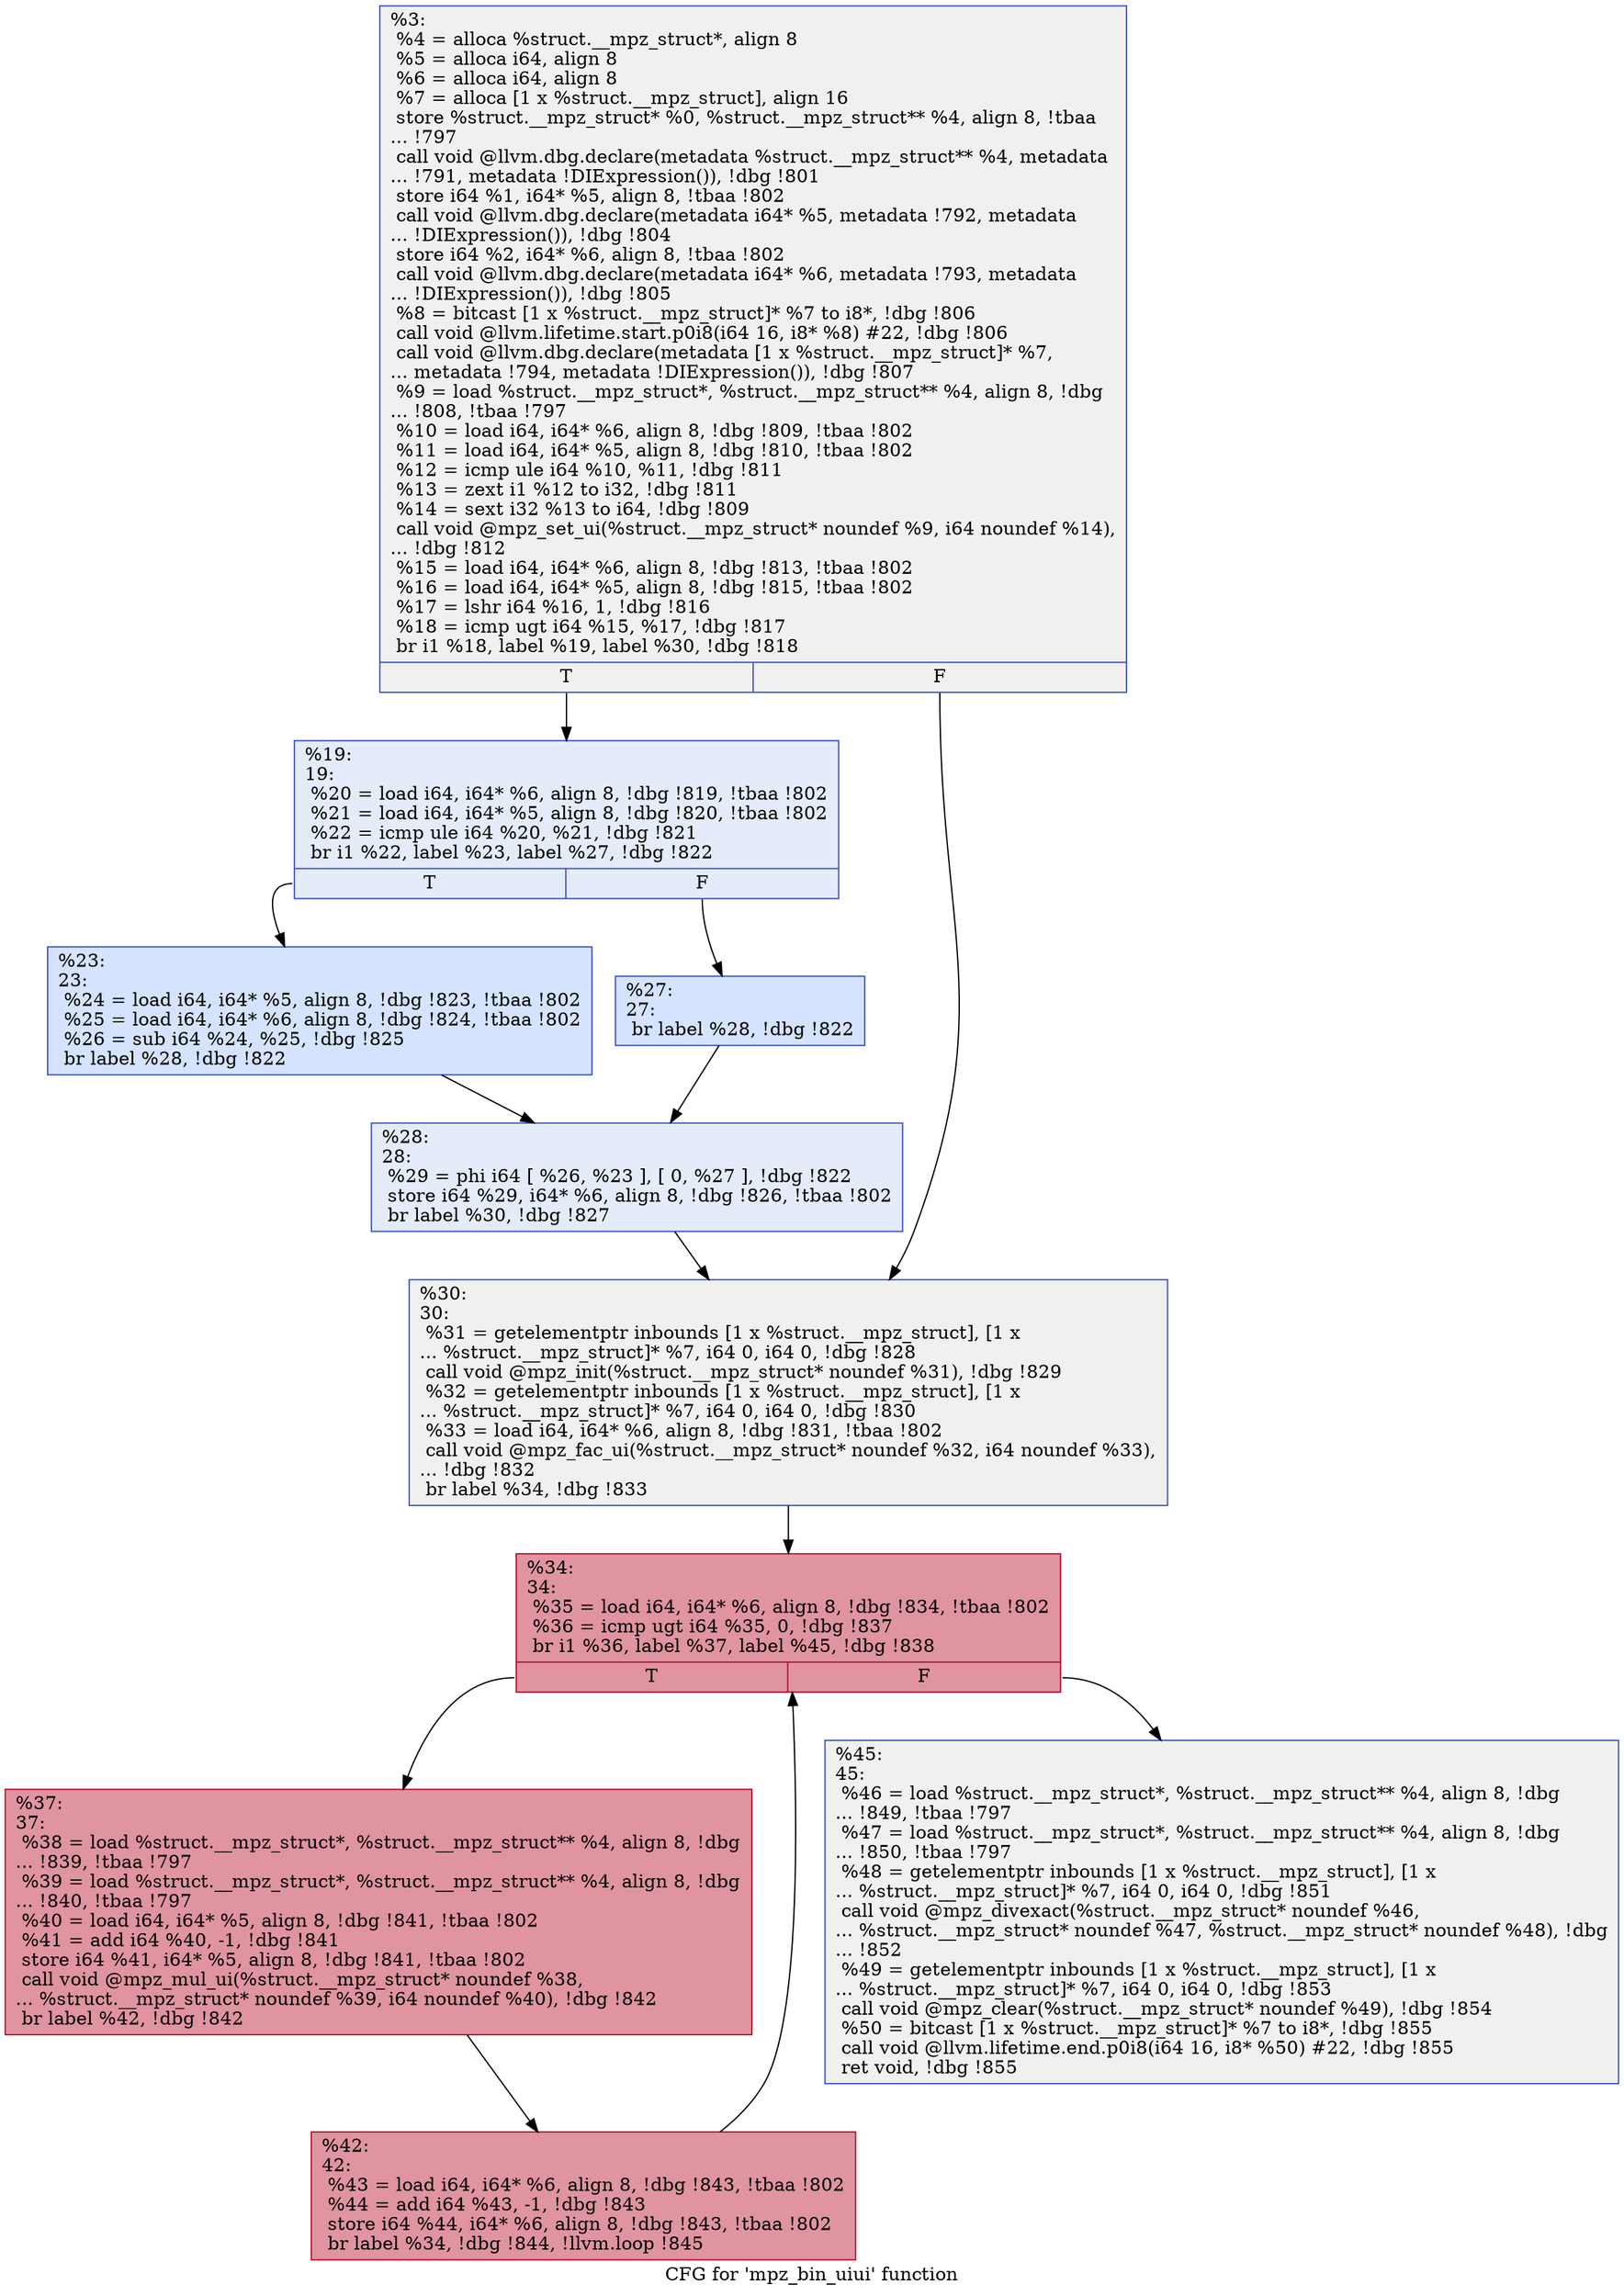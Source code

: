 digraph "CFG for 'mpz_bin_uiui' function" {
	label="CFG for 'mpz_bin_uiui' function";

	Node0x2828d50 [shape=record,color="#3d50c3ff", style=filled, fillcolor="#dedcdb70",label="{%3:\l  %4 = alloca %struct.__mpz_struct*, align 8\l  %5 = alloca i64, align 8\l  %6 = alloca i64, align 8\l  %7 = alloca [1 x %struct.__mpz_struct], align 16\l  store %struct.__mpz_struct* %0, %struct.__mpz_struct** %4, align 8, !tbaa\l... !797\l  call void @llvm.dbg.declare(metadata %struct.__mpz_struct** %4, metadata\l... !791, metadata !DIExpression()), !dbg !801\l  store i64 %1, i64* %5, align 8, !tbaa !802\l  call void @llvm.dbg.declare(metadata i64* %5, metadata !792, metadata\l... !DIExpression()), !dbg !804\l  store i64 %2, i64* %6, align 8, !tbaa !802\l  call void @llvm.dbg.declare(metadata i64* %6, metadata !793, metadata\l... !DIExpression()), !dbg !805\l  %8 = bitcast [1 x %struct.__mpz_struct]* %7 to i8*, !dbg !806\l  call void @llvm.lifetime.start.p0i8(i64 16, i8* %8) #22, !dbg !806\l  call void @llvm.dbg.declare(metadata [1 x %struct.__mpz_struct]* %7,\l... metadata !794, metadata !DIExpression()), !dbg !807\l  %9 = load %struct.__mpz_struct*, %struct.__mpz_struct** %4, align 8, !dbg\l... !808, !tbaa !797\l  %10 = load i64, i64* %6, align 8, !dbg !809, !tbaa !802\l  %11 = load i64, i64* %5, align 8, !dbg !810, !tbaa !802\l  %12 = icmp ule i64 %10, %11, !dbg !811\l  %13 = zext i1 %12 to i32, !dbg !811\l  %14 = sext i32 %13 to i64, !dbg !809\l  call void @mpz_set_ui(%struct.__mpz_struct* noundef %9, i64 noundef %14),\l... !dbg !812\l  %15 = load i64, i64* %6, align 8, !dbg !813, !tbaa !802\l  %16 = load i64, i64* %5, align 8, !dbg !815, !tbaa !802\l  %17 = lshr i64 %16, 1, !dbg !816\l  %18 = icmp ugt i64 %15, %17, !dbg !817\l  br i1 %18, label %19, label %30, !dbg !818\l|{<s0>T|<s1>F}}"];
	Node0x2828d50:s0 -> Node0x2828e00;
	Node0x2828d50:s1 -> Node0x2828f40;
	Node0x2828e00 [shape=record,color="#3d50c3ff", style=filled, fillcolor="#c1d4f470",label="{%19:\l19:                                               \l  %20 = load i64, i64* %6, align 8, !dbg !819, !tbaa !802\l  %21 = load i64, i64* %5, align 8, !dbg !820, !tbaa !802\l  %22 = icmp ule i64 %20, %21, !dbg !821\l  br i1 %22, label %23, label %27, !dbg !822\l|{<s0>T|<s1>F}}"];
	Node0x2828e00:s0 -> Node0x2828e50;
	Node0x2828e00:s1 -> Node0x2828ea0;
	Node0x2828e50 [shape=record,color="#3d50c3ff", style=filled, fillcolor="#a1c0ff70",label="{%23:\l23:                                               \l  %24 = load i64, i64* %5, align 8, !dbg !823, !tbaa !802\l  %25 = load i64, i64* %6, align 8, !dbg !824, !tbaa !802\l  %26 = sub i64 %24, %25, !dbg !825\l  br label %28, !dbg !822\l}"];
	Node0x2828e50 -> Node0x2828ef0;
	Node0x2828ea0 [shape=record,color="#3d50c3ff", style=filled, fillcolor="#a1c0ff70",label="{%27:\l27:                                               \l  br label %28, !dbg !822\l}"];
	Node0x2828ea0 -> Node0x2828ef0;
	Node0x2828ef0 [shape=record,color="#3d50c3ff", style=filled, fillcolor="#c1d4f470",label="{%28:\l28:                                               \l  %29 = phi i64 [ %26, %23 ], [ 0, %27 ], !dbg !822\l  store i64 %29, i64* %6, align 8, !dbg !826, !tbaa !802\l  br label %30, !dbg !827\l}"];
	Node0x2828ef0 -> Node0x2828f40;
	Node0x2828f40 [shape=record,color="#3d50c3ff", style=filled, fillcolor="#dedcdb70",label="{%30:\l30:                                               \l  %31 = getelementptr inbounds [1 x %struct.__mpz_struct], [1 x\l... %struct.__mpz_struct]* %7, i64 0, i64 0, !dbg !828\l  call void @mpz_init(%struct.__mpz_struct* noundef %31), !dbg !829\l  %32 = getelementptr inbounds [1 x %struct.__mpz_struct], [1 x\l... %struct.__mpz_struct]* %7, i64 0, i64 0, !dbg !830\l  %33 = load i64, i64* %6, align 8, !dbg !831, !tbaa !802\l  call void @mpz_fac_ui(%struct.__mpz_struct* noundef %32, i64 noundef %33),\l... !dbg !832\l  br label %34, !dbg !833\l}"];
	Node0x2828f40 -> Node0x2828f90;
	Node0x2828f90 [shape=record,color="#b70d28ff", style=filled, fillcolor="#b70d2870",label="{%34:\l34:                                               \l  %35 = load i64, i64* %6, align 8, !dbg !834, !tbaa !802\l  %36 = icmp ugt i64 %35, 0, !dbg !837\l  br i1 %36, label %37, label %45, !dbg !838\l|{<s0>T|<s1>F}}"];
	Node0x2828f90:s0 -> Node0x2828fe0;
	Node0x2828f90:s1 -> Node0x2829080;
	Node0x2828fe0 [shape=record,color="#b70d28ff", style=filled, fillcolor="#b70d2870",label="{%37:\l37:                                               \l  %38 = load %struct.__mpz_struct*, %struct.__mpz_struct** %4, align 8, !dbg\l... !839, !tbaa !797\l  %39 = load %struct.__mpz_struct*, %struct.__mpz_struct** %4, align 8, !dbg\l... !840, !tbaa !797\l  %40 = load i64, i64* %5, align 8, !dbg !841, !tbaa !802\l  %41 = add i64 %40, -1, !dbg !841\l  store i64 %41, i64* %5, align 8, !dbg !841, !tbaa !802\l  call void @mpz_mul_ui(%struct.__mpz_struct* noundef %38,\l... %struct.__mpz_struct* noundef %39, i64 noundef %40), !dbg !842\l  br label %42, !dbg !842\l}"];
	Node0x2828fe0 -> Node0x2829030;
	Node0x2829030 [shape=record,color="#b70d28ff", style=filled, fillcolor="#b70d2870",label="{%42:\l42:                                               \l  %43 = load i64, i64* %6, align 8, !dbg !843, !tbaa !802\l  %44 = add i64 %43, -1, !dbg !843\l  store i64 %44, i64* %6, align 8, !dbg !843, !tbaa !802\l  br label %34, !dbg !844, !llvm.loop !845\l}"];
	Node0x2829030 -> Node0x2828f90;
	Node0x2829080 [shape=record,color="#3d50c3ff", style=filled, fillcolor="#dedcdb70",label="{%45:\l45:                                               \l  %46 = load %struct.__mpz_struct*, %struct.__mpz_struct** %4, align 8, !dbg\l... !849, !tbaa !797\l  %47 = load %struct.__mpz_struct*, %struct.__mpz_struct** %4, align 8, !dbg\l... !850, !tbaa !797\l  %48 = getelementptr inbounds [1 x %struct.__mpz_struct], [1 x\l... %struct.__mpz_struct]* %7, i64 0, i64 0, !dbg !851\l  call void @mpz_divexact(%struct.__mpz_struct* noundef %46,\l... %struct.__mpz_struct* noundef %47, %struct.__mpz_struct* noundef %48), !dbg\l... !852\l  %49 = getelementptr inbounds [1 x %struct.__mpz_struct], [1 x\l... %struct.__mpz_struct]* %7, i64 0, i64 0, !dbg !853\l  call void @mpz_clear(%struct.__mpz_struct* noundef %49), !dbg !854\l  %50 = bitcast [1 x %struct.__mpz_struct]* %7 to i8*, !dbg !855\l  call void @llvm.lifetime.end.p0i8(i64 16, i8* %50) #22, !dbg !855\l  ret void, !dbg !855\l}"];
}
